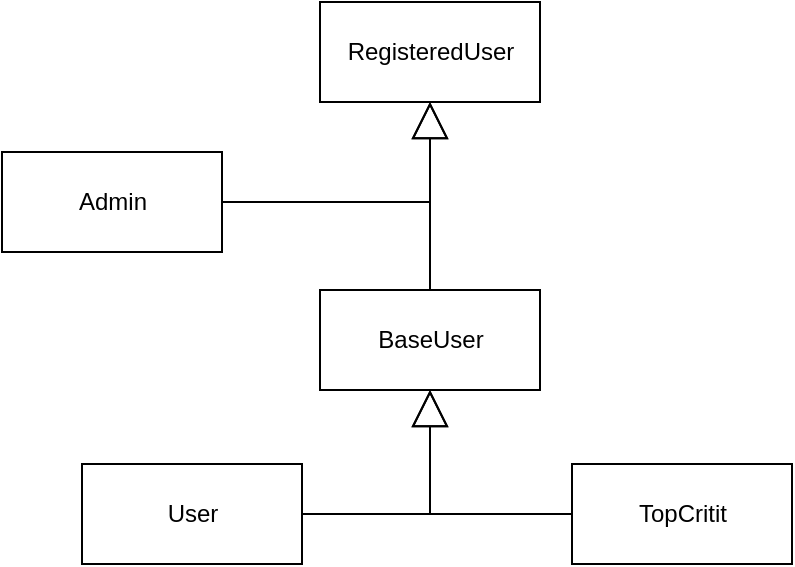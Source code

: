 <mxfile version="20.6.2" type="device"><diagram id="Q5vqeA5pbDLfwyrPOaTL" name="Pagina-1"><mxGraphModel dx="865" dy="516" grid="1" gridSize="10" guides="1" tooltips="1" connect="1" arrows="1" fold="1" page="1" pageScale="1" pageWidth="827" pageHeight="1169" math="0" shadow="0"><root><mxCell id="0"/><mxCell id="1" parent="0"/><mxCell id="c6iZIcg2NbKyMbiShM2o-1" value="RegisteredUser" style="html=1;" vertex="1" parent="1"><mxGeometry x="359" y="90" width="110" height="50" as="geometry"/></mxCell><mxCell id="c6iZIcg2NbKyMbiShM2o-2" value="" style="endArrow=block;endSize=16;endFill=0;html=1;rounded=0;entryX=0.5;entryY=1;entryDx=0;entryDy=0;edgeStyle=orthogonalEdgeStyle;" edge="1" parent="1" source="c6iZIcg2NbKyMbiShM2o-3" target="c6iZIcg2NbKyMbiShM2o-1"><mxGeometry x="-0.172" y="-15" width="160" relative="1" as="geometry"><mxPoint x="250" y="280" as="sourcePoint"/><mxPoint x="410" y="280" as="targetPoint"/><mxPoint as="offset"/></mxGeometry></mxCell><mxCell id="c6iZIcg2NbKyMbiShM2o-3" value="Admin" style="html=1;" vertex="1" parent="1"><mxGeometry x="200" y="165" width="110" height="50" as="geometry"/></mxCell><mxCell id="c6iZIcg2NbKyMbiShM2o-4" value="BaseUser" style="html=1;" vertex="1" parent="1"><mxGeometry x="359" y="234" width="110" height="50" as="geometry"/></mxCell><mxCell id="c6iZIcg2NbKyMbiShM2o-5" value="User" style="html=1;" vertex="1" parent="1"><mxGeometry x="240" y="321" width="110" height="50" as="geometry"/></mxCell><mxCell id="c6iZIcg2NbKyMbiShM2o-6" value="TopCritit" style="html=1;" vertex="1" parent="1"><mxGeometry x="485" y="321" width="110" height="50" as="geometry"/></mxCell><mxCell id="c6iZIcg2NbKyMbiShM2o-8" value="" style="endArrow=block;endSize=16;endFill=0;html=1;rounded=0;edgeStyle=orthogonalEdgeStyle;" edge="1" parent="1" source="c6iZIcg2NbKyMbiShM2o-4" target="c6iZIcg2NbKyMbiShM2o-1"><mxGeometry x="-0.355" width="160" relative="1" as="geometry"><mxPoint x="230" y="235" as="sourcePoint"/><mxPoint x="424" y="150" as="targetPoint"/><mxPoint as="offset"/></mxGeometry></mxCell><mxCell id="c6iZIcg2NbKyMbiShM2o-9" value="" style="endArrow=block;endSize=16;endFill=0;html=1;rounded=0;edgeStyle=orthogonalEdgeStyle;" edge="1" parent="1" source="c6iZIcg2NbKyMbiShM2o-5" target="c6iZIcg2NbKyMbiShM2o-4"><mxGeometry x="-0.33" y="-5" width="160" relative="1" as="geometry"><mxPoint x="240" y="245" as="sourcePoint"/><mxPoint x="434" y="160" as="targetPoint"/><mxPoint as="offset"/></mxGeometry></mxCell><mxCell id="c6iZIcg2NbKyMbiShM2o-10" value="" style="endArrow=block;endSize=16;endFill=0;html=1;rounded=0;entryX=0.5;entryY=1;entryDx=0;entryDy=0;edgeStyle=orthogonalEdgeStyle;" edge="1" parent="1" source="c6iZIcg2NbKyMbiShM2o-6" target="c6iZIcg2NbKyMbiShM2o-4"><mxGeometry x="-0.355" width="160" relative="1" as="geometry"><mxPoint x="250" y="255" as="sourcePoint"/><mxPoint x="444" y="170" as="targetPoint"/><mxPoint as="offset"/></mxGeometry></mxCell></root></mxGraphModel></diagram></mxfile>